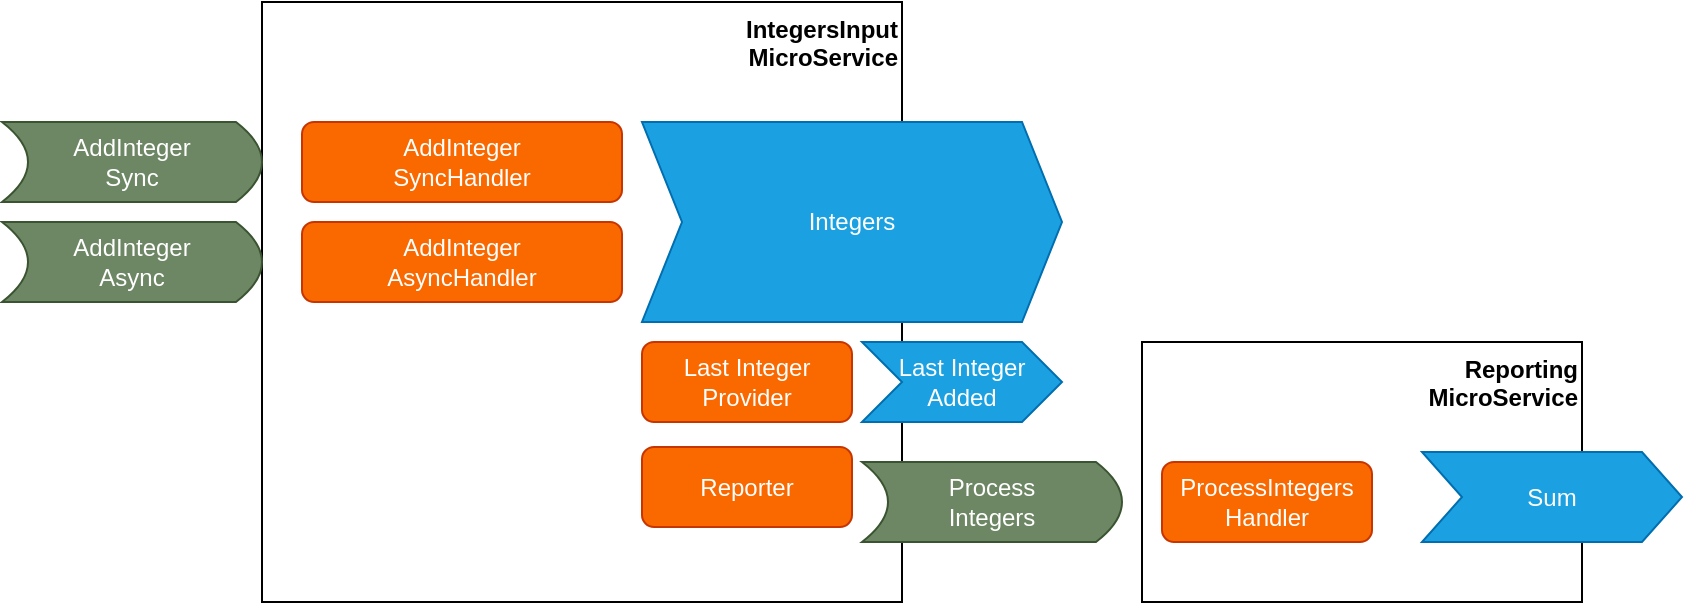 <mxfile version="13.7.3" type="device" pages="2"><diagram id="YCLyvciUAwQnNOLdi7Oi" name="Page-1"><mxGraphModel dx="1086" dy="2066" grid="1" gridSize="10" guides="1" tooltips="1" connect="1" arrows="1" fold="1" page="1" pageScale="1" pageWidth="850" pageHeight="1100" math="0" shadow="0"><root><mxCell id="0"/><mxCell id="1" parent="0"/><mxCell id="6QDEZusXVW6tWoE11MtV-1" value="IntegersInput&lt;br&gt;MicroService" style="rounded=0;whiteSpace=wrap;html=1;fontStyle=1;align=right;verticalAlign=top;" parent="1" vertex="1"><mxGeometry x="200" y="-10" width="320" height="300" as="geometry"/></mxCell><mxCell id="6QDEZusXVW6tWoE11MtV-2" value="AddInteger&lt;br&gt;Sync" style="shape=dataStorage;whiteSpace=wrap;html=1;direction=west;fillColor=#6d8764;strokeColor=#3A5431;rotation=0;align=center;fontColor=#ffffff;" parent="1" vertex="1"><mxGeometry x="70" y="50" width="130" height="40" as="geometry"/></mxCell><mxCell id="6QDEZusXVW6tWoE11MtV-3" value="AddInteger&lt;br&gt;SyncHandler" style="rounded=1;whiteSpace=wrap;html=1;fillColor=#fa6800;strokeColor=#C73500;fontColor=#ffffff;align=center;" parent="1" vertex="1"><mxGeometry x="220" y="50" width="160" height="40" as="geometry"/></mxCell><mxCell id="6QDEZusXVW6tWoE11MtV-4" value="Integers" style="shape=step;perimeter=stepPerimeter;whiteSpace=wrap;html=1;fixedSize=1;fillColor=#1ba1e2;strokeColor=#006EAF;rotation=0;align=center;fontColor=#ffffff;" parent="1" vertex="1"><mxGeometry x="390" y="50" width="210" height="100" as="geometry"/></mxCell><mxCell id="6QDEZusXVW6tWoE11MtV-7" value="AddInteger&lt;br&gt;Async" style="shape=dataStorage;whiteSpace=wrap;html=1;direction=west;fillColor=#6d8764;strokeColor=#3A5431;rotation=0;align=center;fontColor=#ffffff;" parent="1" vertex="1"><mxGeometry x="70" y="100" width="130" height="40" as="geometry"/></mxCell><mxCell id="6QDEZusXVW6tWoE11MtV-12" value="AddInteger&lt;br&gt;AsyncHandler" style="rounded=1;whiteSpace=wrap;html=1;fillColor=#fa6800;strokeColor=#C73500;fontColor=#ffffff;align=center;" parent="1" vertex="1"><mxGeometry x="220" y="100" width="160" height="40" as="geometry"/></mxCell><mxCell id="6QDEZusXVW6tWoE11MtV-16" value="Last Integer&lt;br&gt;Provider" style="rounded=1;whiteSpace=wrap;html=1;fillColor=#fa6800;strokeColor=#C73500;fontColor=#ffffff;align=center;" parent="1" vertex="1"><mxGeometry x="390" y="160" width="105" height="40" as="geometry"/></mxCell><mxCell id="6QDEZusXVW6tWoE11MtV-25" value="Reporting&lt;br&gt;MicroService" style="rounded=0;whiteSpace=wrap;html=1;fontStyle=1;align=right;verticalAlign=top;" parent="1" vertex="1"><mxGeometry x="640" y="160" width="220" height="130" as="geometry"/></mxCell><mxCell id="6QDEZusXVW6tWoE11MtV-26" value="Reporter" style="rounded=1;whiteSpace=wrap;html=1;fillColor=#fa6800;strokeColor=#C73500;fontColor=#ffffff;align=center;" parent="1" vertex="1"><mxGeometry x="390" y="212.5" width="105" height="40" as="geometry"/></mxCell><mxCell id="6QDEZusXVW6tWoE11MtV-27" value="Process&lt;br&gt;Integers" style="shape=dataStorage;whiteSpace=wrap;html=1;direction=west;fillColor=#6d8764;strokeColor=#3A5431;rotation=0;align=center;fontColor=#ffffff;" parent="1" vertex="1"><mxGeometry x="500" y="220" width="130" height="40" as="geometry"/></mxCell><mxCell id="6QDEZusXVW6tWoE11MtV-32" value="ProcessIntegers&lt;br&gt;Handler" style="rounded=1;whiteSpace=wrap;html=1;fillColor=#fa6800;strokeColor=#C73500;fontColor=#ffffff;align=center;" parent="1" vertex="1"><mxGeometry x="650" y="220" width="105" height="40" as="geometry"/></mxCell><mxCell id="6QDEZusXVW6tWoE11MtV-33" value="Sum" style="shape=step;perimeter=stepPerimeter;whiteSpace=wrap;html=1;fixedSize=1;fillColor=#1ba1e2;strokeColor=#006EAF;rotation=0;align=center;fontColor=#ffffff;" parent="1" vertex="1"><mxGeometry x="780" y="215" width="130" height="45" as="geometry"/></mxCell><mxCell id="kGNSrC9v0A3D9qBgkvIH-2" value="Last Integer&lt;br&gt;Added" style="shape=step;perimeter=stepPerimeter;whiteSpace=wrap;html=1;fixedSize=1;fillColor=#1ba1e2;strokeColor=#006EAF;rotation=0;align=center;fontColor=#ffffff;" parent="1" vertex="1"><mxGeometry x="500" y="160" width="100" height="40" as="geometry"/></mxCell></root></mxGraphModel></diagram><diagram id="_SdUt4jJ-s_9eoUPIi_p" name="SdkTester"><mxGraphModel dx="749" dy="666" grid="1" gridSize="10" guides="1" tooltips="1" connect="1" arrows="1" fold="1" page="1" pageScale="1" pageWidth="850" pageHeight="1100" math="0" shadow="0"><root><mxCell id="s3fwzsSYUPS-O3ZmUAi6-0"/><mxCell id="s3fwzsSYUPS-O3ZmUAi6-1" parent="s3fwzsSYUPS-O3ZmUAi6-0"/><mxCell id="s3fwzsSYUPS-O3ZmUAi6-2" value="&lt;br&gt;MicroService" style="rounded=0;whiteSpace=wrap;html=1;fontStyle=1;align=right;verticalAlign=top;" vertex="1" parent="s3fwzsSYUPS-O3ZmUAi6-1"><mxGeometry x="70" y="210" width="590" height="290" as="geometry"/></mxCell></root></mxGraphModel></diagram></mxfile>